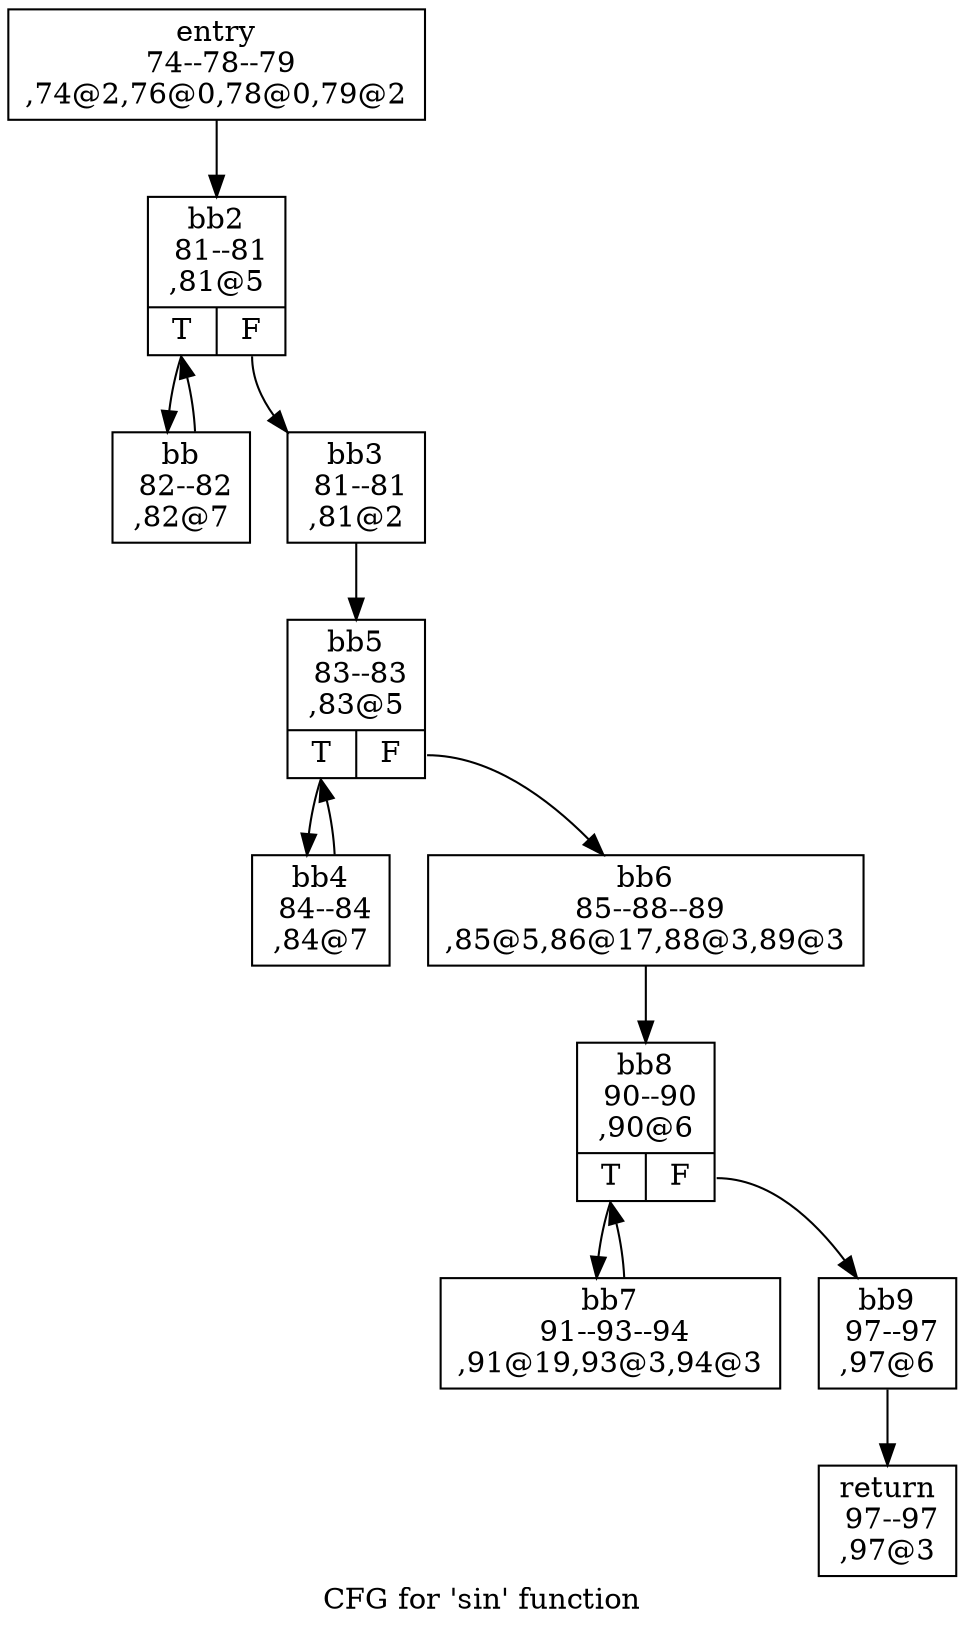 digraph "CFG for 'sin' function" {
	label="CFG for 'sin' function";

	Node0x100819580 [shape=record,label="{entry\n 74--78--79\n,74@2,76@0,78@0,79@2\n}"];
	Node0x100819580 -> Node0x100819620;
	Node0x1008195d0 [shape=record,label="{bb\n 82--82\n,82@7\n}"];
	Node0x1008195d0 -> Node0x100819620;
	Node0x100819620 [shape=record,label="{bb2\n 81--81\n,81@5\n|{<s0>T|<s1>F}}"];
	Node0x100819620:s0 -> Node0x1008195d0;
	Node0x100819620:s1 -> Node0x100819670;
	Node0x100819670 [shape=record,label="{bb3\n 81--81\n,81@2\n}"];
	Node0x100819670 -> Node0x100819710;
	Node0x1008196c0 [shape=record,label="{bb4\n 84--84\n,84@7\n}"];
	Node0x1008196c0 -> Node0x100819710;
	Node0x100819710 [shape=record,label="{bb5\n 83--83\n,83@5\n|{<s0>T|<s1>F}}"];
	Node0x100819710:s0 -> Node0x1008196c0;
	Node0x100819710:s1 -> Node0x100819760;
	Node0x100819760 [shape=record,label="{bb6\n 85--88--89\n,85@5,86@17,88@3,89@3\n}"];
	Node0x100819760 -> Node0x100819800;
	Node0x1008197b0 [shape=record,label="{bb7\n 91--93--94\n,91@19,93@3,94@3\n}"];
	Node0x1008197b0 -> Node0x100819800;
	Node0x100819800 [shape=record,label="{bb8\n 90--90\n,90@6\n|{<s0>T|<s1>F}}"];
	Node0x100819800:s0 -> Node0x1008197b0;
	Node0x100819800:s1 -> Node0x100819850;
	Node0x100819850 [shape=record,label="{bb9\n 97--97\n,97@6\n}"];
	Node0x100819850 -> Node0x1008198a0;
	Node0x1008198a0 [shape=record,label="{return\n 97--97\n,97@3\n}"];
}
